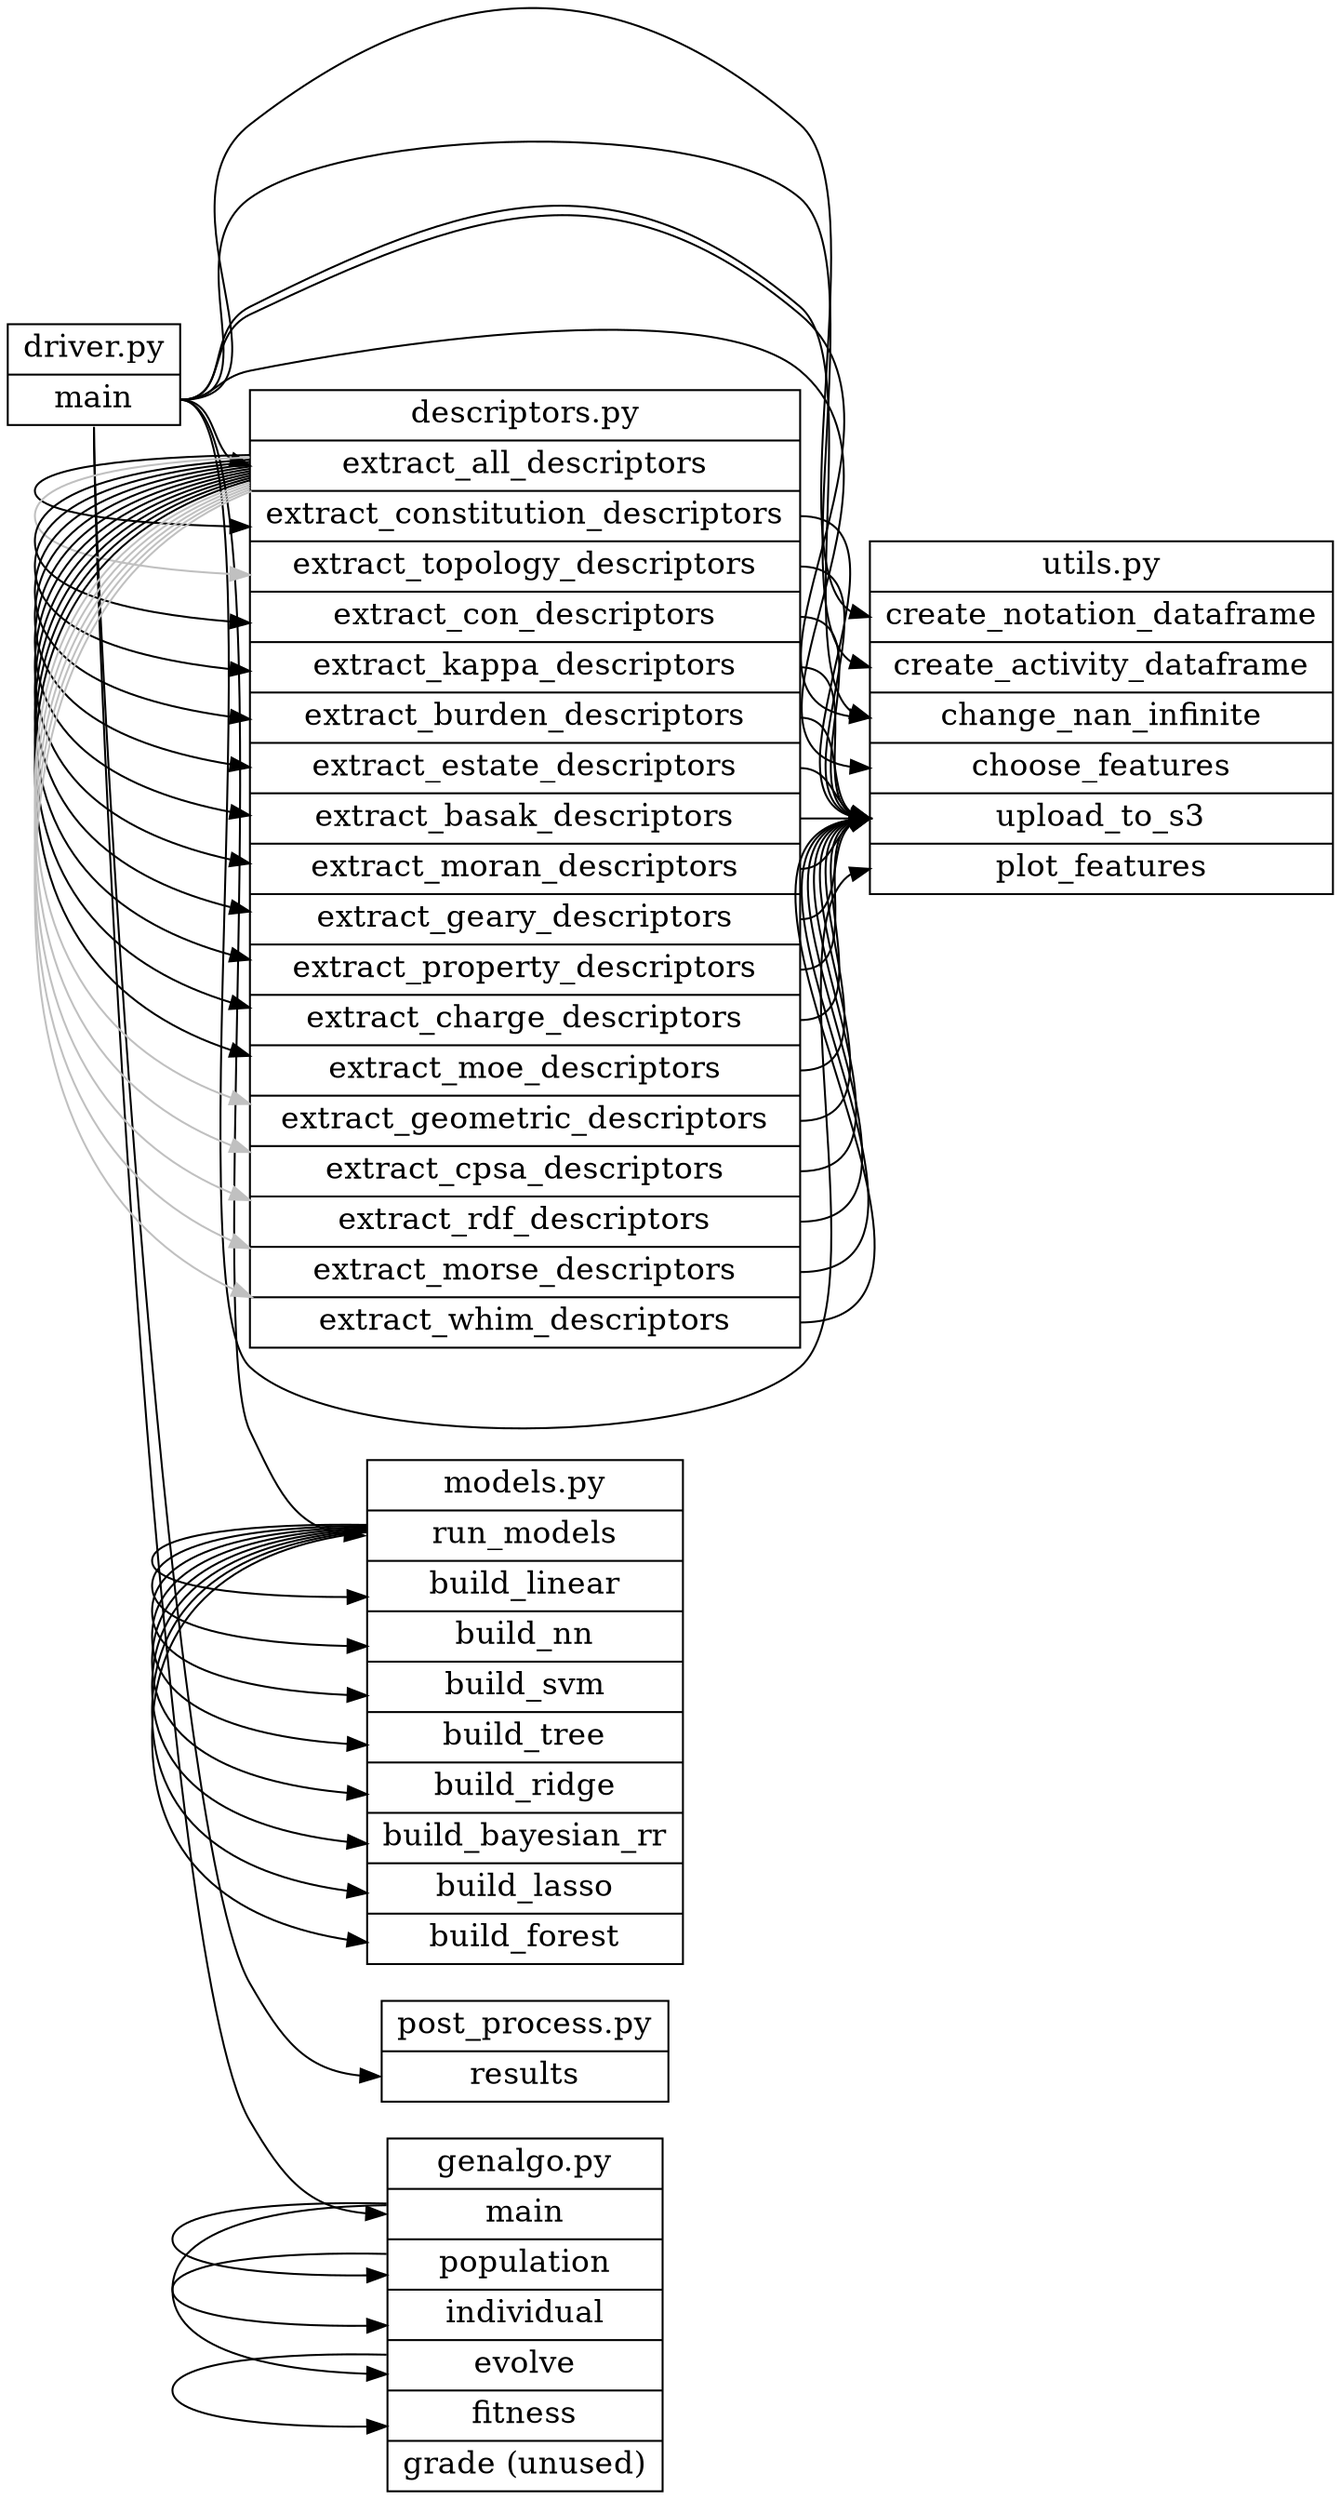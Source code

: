 digraph g {
	graph [
		rankdir = "LR"
	];

	node [
		fontsize = "16"
		shape = "record"
	];

	"driver.py" [
		label = "<f0> driver.py | <f1> main"
	];

	"utils.py" [
		label = "<f0> utils.py | <f1> create_notation_dataframe | <f2> create_activity_dataframe | <f3> change_nan_infinite | <f4> choose_features | <f5> upload_to_s3 | <f6> plot_features"
	];

	"descriptors.py" [
		label = "<f0> descriptors.py | <f1> extract_all_descriptors | <f2> extract_constitution_descriptors | <f3> extract_topology_descriptors | <f4> extract_con_descriptors | <f5> extract_kappa_descriptors | <f6> extract_burden_descriptors | <f7> extract_estate_descriptors | <f8> extract_basak_descriptors | <f9> extract_moran_descriptors | <f10> extract_geary_descriptors | <f11> extract_property_descriptors | <f12> extract_charge_descriptors | <f13> extract_moe_descriptors | <f14> extract_geometric_descriptors | <f15> extract_cpsa_descriptors | <f16> extract_rdf_descriptors | <f17> extract_morse_descriptors | <f18> extract_whim_descriptors"
	];

	"models.py" [
		label = "<f0> models.py | <f1> run_models | <f2> build_linear | <f3> build_nn | <f4> build_svm | <f5> build_tree | <f6> build_ridge | <f7> build_bayesian_rr | <f8> build_lasso | <f9> build_forest"
	];

	"post_process.py" [
		label = "<f0> post_process.py | <f1> results"
	];

	"genalgo.py" [
		label = "<f0> genalgo.py | <f1> main | <f2> population | <f3> individual | <f4> evolve | <f5> fitness | <f6> grade (unused)"
	];

	"driver.py":f1 -> "utils.py":f1;
	"driver.py":f1 -> "utils.py":f2;
	"driver.py":f1 -> "descriptors.py":f1;
	"descriptors.py":f1 -> "descriptors.py":f2;
	"descriptors.py":f2 -> "utils.py":f5;
	"descriptors.py":f1 -> "descriptors.py":f3 [ color = "gray" ];
	"descriptors.py":f3 -> "utils.py":f5;
	"descriptors.py":f1 -> "descriptors.py":f4;
	"descriptors.py":f4 -> "utils.py":f5;
	"descriptors.py":f1 -> "descriptors.py":f5;
	"descriptors.py":f5 -> "utils.py":f5;
	"descriptors.py":f1 -> "descriptors.py":f6;
	"descriptors.py":f6 -> "utils.py":f5;
	"descriptors.py":f1 -> "descriptors.py":f7;
	"descriptors.py":f7 -> "utils.py":f5;
	"descriptors.py":f1 -> "descriptors.py":f8;
	"descriptors.py":f8 -> "utils.py":f5;
	"descriptors.py":f1 -> "descriptors.py":f9;
	"descriptors.py":f9 -> "utils.py":f5;
	"descriptors.py":f1 -> "descriptors.py":f10;
	"descriptors.py":f10 -> "utils.py":f5;
	"descriptors.py":f1 -> "descriptors.py":f11;
	"descriptors.py":f11 -> "utils.py":f5;
	"descriptors.py":f1 -> "descriptors.py":f12;
	"descriptors.py":f12 -> "utils.py":f5;
	"descriptors.py":f1 -> "descriptors.py":f13;
	"descriptors.py":f13 -> "utils.py":f5;
	"descriptors.py":f1 -> "descriptors.py":f14 [ color = "gray" ];
	"descriptors.py":f14 -> "utils.py":f5;
	"descriptors.py":f1 -> "descriptors.py":f15 [ color = "gray" ];
	"descriptors.py":f15 -> "utils.py":f5;
	"descriptors.py":f1 -> "descriptors.py":f16 [ color = "gray" ];
	"descriptors.py":f16 -> "utils.py":f5;
	"descriptors.py":f1 -> "descriptors.py":f17 [ color = "gray" ];
	"descriptors.py":f17 -> "utils.py":f5;
	"descriptors.py":f1 -> "descriptors.py":f18 [ color = "gray" ];
	"descriptors.py":f18 -> "utils.py":f5;

	"driver.py":f1 -> "utils.py":f3;
	"driver.py":f1 -> "utils.py":f3;	# called twice
	"driver.py":f1 -> "utils.py":f4;
	"driver.py":f1 -> "utils.py":f6;

	"driver.py":f1 -> "models.py":f1;
	"models.py":f1 -> "models.py":f2;
	"models.py":f1 -> "models.py":f3;
	"models.py":f1 -> "models.py":f4;
	"models.py":f1 -> "models.py":f5;
	"models.py":f1 -> "models.py":f6;
	"models.py":f1 -> "models.py":f7;
	"models.py":f1 -> "models.py":f8;
	"models.py":f1 -> "models.py":f9;

	"driver.py":f1 -> "post_process.py":f1;

	"driver.py":f1 -> "genalgo.py":f1;
	"genalgo.py":f1 -> "genalgo.py":f2;
	"genalgo.py":f2 -> "genalgo.py":f3;
	"genalgo.py":f1 -> "genalgo.py":f4;
	"genalgo.py":f4 -> "genalgo.py":f5;
}
